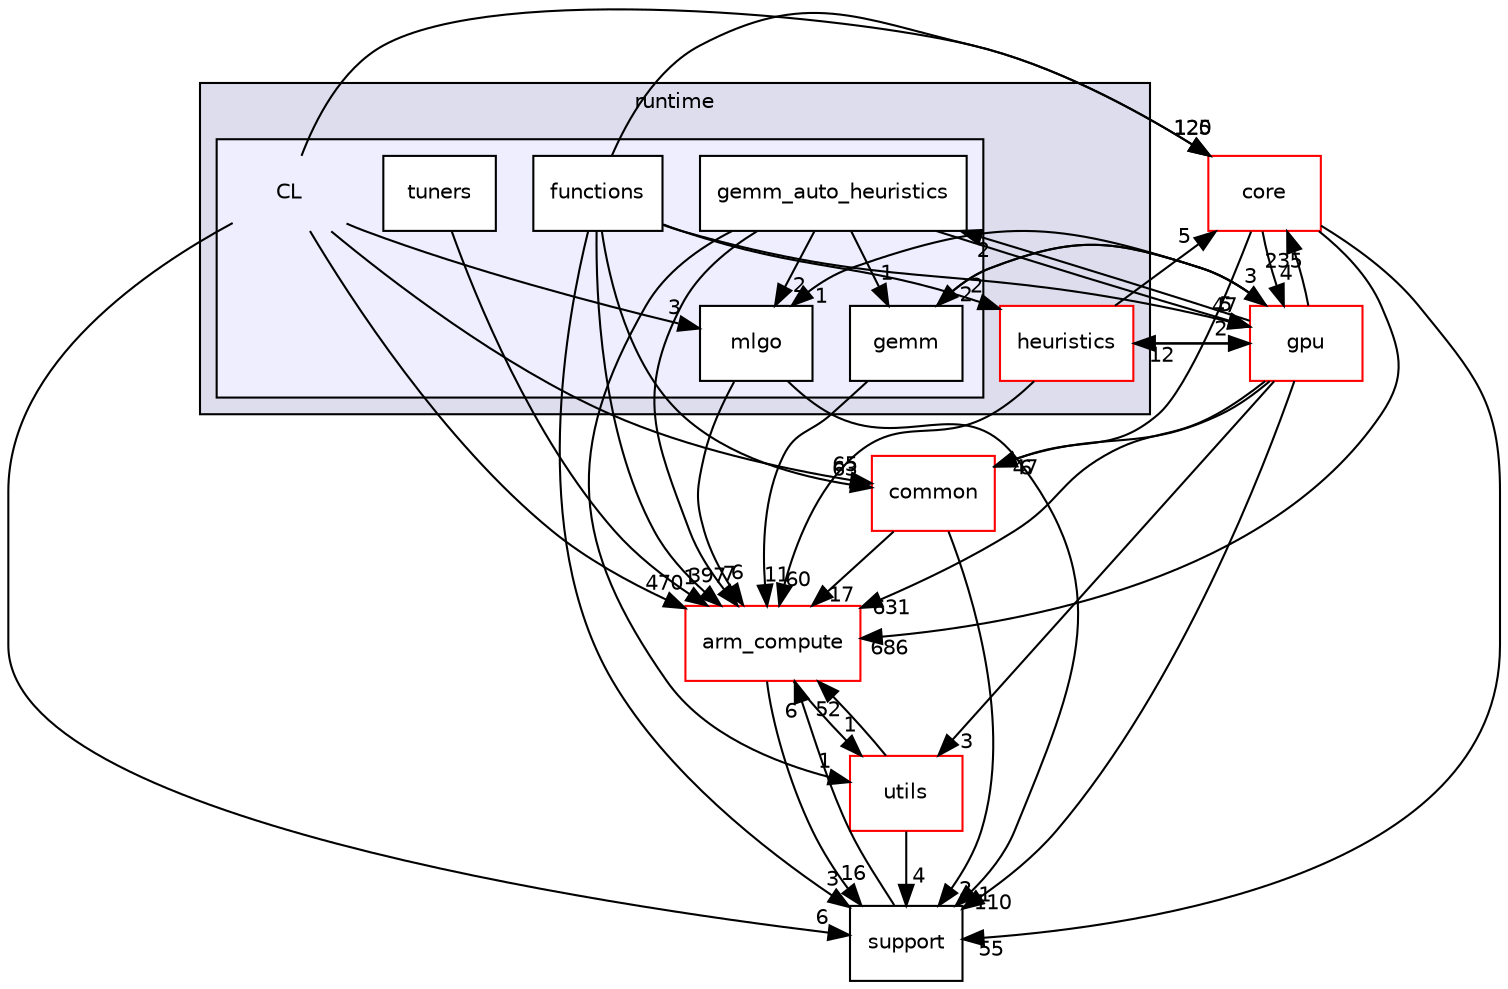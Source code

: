 digraph "src/runtime/CL" {
  compound=true
  node [ fontsize="10", fontname="Helvetica"];
  edge [ labelfontsize="10", labelfontname="Helvetica"];
  subgraph clusterdir_bf9f26469d00835ba20ff8d80ee5a804 {
    graph [ bgcolor="#ddddee", pencolor="black", label="runtime" fontname="Helvetica", fontsize="10", URL="dir_bf9f26469d00835ba20ff8d80ee5a804.xhtml"]
  dir_3fe890f1593b95fd486bc879bbb074a9 [shape=box label="heuristics" fillcolor="white" style="filled" color="red" URL="dir_3fe890f1593b95fd486bc879bbb074a9.xhtml"];
  subgraph clusterdir_43c3fdbf778d1fd99e2e38f09fddd920 {
    graph [ bgcolor="#eeeeff", pencolor="black", label="" URL="dir_43c3fdbf778d1fd99e2e38f09fddd920.xhtml"];
    dir_43c3fdbf778d1fd99e2e38f09fddd920 [shape=plaintext label="CL"];
  dir_0304d3529340c629ae0050036d07056a [shape=box label="functions" fillcolor="white" style="filled" URL="dir_0304d3529340c629ae0050036d07056a.xhtml"];
  dir_5f09115d5b51f09d1c93a8d5eb5f8d5c [shape=box label="gemm" fillcolor="white" style="filled" URL="dir_5f09115d5b51f09d1c93a8d5eb5f8d5c.xhtml"];
  dir_a67538344c2c86328918cac423ccf8cb [shape=box label="gemm_auto_heuristics" fillcolor="white" style="filled" URL="dir_a67538344c2c86328918cac423ccf8cb.xhtml"];
  dir_82e3926d996ac5aae32ffa787ec227cb [shape=box label="mlgo" fillcolor="white" style="filled" URL="dir_82e3926d996ac5aae32ffa787ec227cb.xhtml"];
  dir_50c9c9ef2ed96b9f05a6a6f40f0f5c9e [shape=box label="tuners" fillcolor="white" style="filled" URL="dir_50c9c9ef2ed96b9f05a6a6f40f0f5c9e.xhtml"];
  }
  }
  dir_214608ef36d61442cb2b0c1c4e9a7def [shape=box label="arm_compute" fillcolor="white" style="filled" color="red" URL="dir_214608ef36d61442cb2b0c1c4e9a7def.xhtml"];
  dir_5815af820a9cc9481f1d0990a0d60286 [shape=box label="support" URL="dir_5815af820a9cc9481f1d0990a0d60286.xhtml"];
  dir_aebb8dcc11953d78e620bbef0b9e2183 [shape=box label="core" fillcolor="white" style="filled" color="red" URL="dir_aebb8dcc11953d78e620bbef0b9e2183.xhtml"];
  dir_fdedb0aba14d44ce9d99bc100e026e6a [shape=box label="common" fillcolor="white" style="filled" color="red" URL="dir_fdedb0aba14d44ce9d99bc100e026e6a.xhtml"];
  dir_cf895c1ed808af158264b2f3d8d7f8f0 [shape=box label="gpu" fillcolor="white" style="filled" color="red" URL="dir_cf895c1ed808af158264b2f3d8d7f8f0.xhtml"];
  dir_cbdb8362360e11eafe2fa3bc74cf0ffd [shape=box label="utils" fillcolor="white" style="filled" color="red" URL="dir_cbdb8362360e11eafe2fa3bc74cf0ffd.xhtml"];
  dir_82e3926d996ac5aae32ffa787ec227cb->dir_214608ef36d61442cb2b0c1c4e9a7def [headlabel="6", labeldistance=1.5 headhref="dir_000037_000000.xhtml"];
  dir_82e3926d996ac5aae32ffa787ec227cb->dir_5815af820a9cc9481f1d0990a0d60286 [headlabel="1", labeldistance=1.5 headhref="dir_000037_000031.xhtml"];
  dir_50c9c9ef2ed96b9f05a6a6f40f0f5c9e->dir_214608ef36d61442cb2b0c1c4e9a7def [headlabel="1", labeldistance=1.5 headhref="dir_000536_000000.xhtml"];
  dir_cf895c1ed808af158264b2f3d8d7f8f0->dir_214608ef36d61442cb2b0c1c4e9a7def [headlabel="631", labeldistance=1.5 headhref="dir_000004_000000.xhtml"];
  dir_cf895c1ed808af158264b2f3d8d7f8f0->dir_82e3926d996ac5aae32ffa787ec227cb [headlabel="1", labeldistance=1.5 headhref="dir_000004_000037.xhtml"];
  dir_cf895c1ed808af158264b2f3d8d7f8f0->dir_aebb8dcc11953d78e620bbef0b9e2183 [headlabel="235", labeldistance=1.5 headhref="dir_000004_000017.xhtml"];
  dir_cf895c1ed808af158264b2f3d8d7f8f0->dir_fdedb0aba14d44ce9d99bc100e026e6a [headlabel="47", labeldistance=1.5 headhref="dir_000004_000016.xhtml"];
  dir_cf895c1ed808af158264b2f3d8d7f8f0->dir_5815af820a9cc9481f1d0990a0d60286 [headlabel="110", labeldistance=1.5 headhref="dir_000004_000031.xhtml"];
  dir_cf895c1ed808af158264b2f3d8d7f8f0->dir_cbdb8362360e11eafe2fa3bc74cf0ffd [headlabel="3", labeldistance=1.5 headhref="dir_000004_000041.xhtml"];
  dir_cf895c1ed808af158264b2f3d8d7f8f0->dir_3fe890f1593b95fd486bc879bbb074a9 [headlabel="12", labeldistance=1.5 headhref="dir_000004_000539.xhtml"];
  dir_cf895c1ed808af158264b2f3d8d7f8f0->dir_5f09115d5b51f09d1c93a8d5eb5f8d5c [headlabel="2", labeldistance=1.5 headhref="dir_000004_000533.xhtml"];
  dir_cf895c1ed808af158264b2f3d8d7f8f0->dir_a67538344c2c86328918cac423ccf8cb [headlabel="2", labeldistance=1.5 headhref="dir_000004_000534.xhtml"];
  dir_cbdb8362360e11eafe2fa3bc74cf0ffd->dir_214608ef36d61442cb2b0c1c4e9a7def [headlabel="52", labeldistance=1.5 headhref="dir_000041_000000.xhtml"];
  dir_cbdb8362360e11eafe2fa3bc74cf0ffd->dir_5815af820a9cc9481f1d0990a0d60286 [headlabel="4", labeldistance=1.5 headhref="dir_000041_000031.xhtml"];
  dir_3fe890f1593b95fd486bc879bbb074a9->dir_214608ef36d61442cb2b0c1c4e9a7def [headlabel="60", labeldistance=1.5 headhref="dir_000539_000000.xhtml"];
  dir_3fe890f1593b95fd486bc879bbb074a9->dir_aebb8dcc11953d78e620bbef0b9e2183 [headlabel="5", labeldistance=1.5 headhref="dir_000539_000017.xhtml"];
  dir_3fe890f1593b95fd486bc879bbb074a9->dir_cf895c1ed808af158264b2f3d8d7f8f0 [headlabel="2", labeldistance=1.5 headhref="dir_000539_000004.xhtml"];
  dir_214608ef36d61442cb2b0c1c4e9a7def->dir_5815af820a9cc9481f1d0990a0d60286 [headlabel="16", labeldistance=1.5 headhref="dir_000000_000031.xhtml"];
  dir_214608ef36d61442cb2b0c1c4e9a7def->dir_cbdb8362360e11eafe2fa3bc74cf0ffd [headlabel="1", labeldistance=1.5 headhref="dir_000000_000041.xhtml"];
  dir_0304d3529340c629ae0050036d07056a->dir_214608ef36d61442cb2b0c1c4e9a7def [headlabel="397", labeldistance=1.5 headhref="dir_000522_000000.xhtml"];
  dir_0304d3529340c629ae0050036d07056a->dir_3fe890f1593b95fd486bc879bbb074a9 [headlabel="2", labeldistance=1.5 headhref="dir_000522_000539.xhtml"];
  dir_0304d3529340c629ae0050036d07056a->dir_5815af820a9cc9481f1d0990a0d60286 [headlabel="3", labeldistance=1.5 headhref="dir_000522_000031.xhtml"];
  dir_0304d3529340c629ae0050036d07056a->dir_aebb8dcc11953d78e620bbef0b9e2183 [headlabel="120", labeldistance=1.5 headhref="dir_000522_000017.xhtml"];
  dir_0304d3529340c629ae0050036d07056a->dir_cf895c1ed808af158264b2f3d8d7f8f0 [headlabel="47", labeldistance=1.5 headhref="dir_000522_000004.xhtml"];
  dir_0304d3529340c629ae0050036d07056a->dir_fdedb0aba14d44ce9d99bc100e026e6a [headlabel="63", labeldistance=1.5 headhref="dir_000522_000016.xhtml"];
  dir_43c3fdbf778d1fd99e2e38f09fddd920->dir_214608ef36d61442cb2b0c1c4e9a7def [headlabel="470", labeldistance=1.5 headhref="dir_000036_000000.xhtml"];
  dir_43c3fdbf778d1fd99e2e38f09fddd920->dir_5815af820a9cc9481f1d0990a0d60286 [headlabel="6", labeldistance=1.5 headhref="dir_000036_000031.xhtml"];
  dir_43c3fdbf778d1fd99e2e38f09fddd920->dir_82e3926d996ac5aae32ffa787ec227cb [headlabel="3", labeldistance=1.5 headhref="dir_000036_000037.xhtml"];
  dir_43c3fdbf778d1fd99e2e38f09fddd920->dir_aebb8dcc11953d78e620bbef0b9e2183 [headlabel="125", labeldistance=1.5 headhref="dir_000036_000017.xhtml"];
  dir_43c3fdbf778d1fd99e2e38f09fddd920->dir_fdedb0aba14d44ce9d99bc100e026e6a [headlabel="65", labeldistance=1.5 headhref="dir_000036_000016.xhtml"];
  dir_a67538344c2c86328918cac423ccf8cb->dir_214608ef36d61442cb2b0c1c4e9a7def [headlabel="7", labeldistance=1.5 headhref="dir_000534_000000.xhtml"];
  dir_a67538344c2c86328918cac423ccf8cb->dir_5f09115d5b51f09d1c93a8d5eb5f8d5c [headlabel="1", labeldistance=1.5 headhref="dir_000534_000533.xhtml"];
  dir_a67538344c2c86328918cac423ccf8cb->dir_82e3926d996ac5aae32ffa787ec227cb [headlabel="2", labeldistance=1.5 headhref="dir_000534_000037.xhtml"];
  dir_a67538344c2c86328918cac423ccf8cb->dir_cbdb8362360e11eafe2fa3bc74cf0ffd [headlabel="1", labeldistance=1.5 headhref="dir_000534_000041.xhtml"];
  dir_a67538344c2c86328918cac423ccf8cb->dir_cf895c1ed808af158264b2f3d8d7f8f0 [headlabel="5", labeldistance=1.5 headhref="dir_000534_000004.xhtml"];
  dir_aebb8dcc11953d78e620bbef0b9e2183->dir_214608ef36d61442cb2b0c1c4e9a7def [headlabel="686", labeldistance=1.5 headhref="dir_000017_000000.xhtml"];
  dir_aebb8dcc11953d78e620bbef0b9e2183->dir_5815af820a9cc9481f1d0990a0d60286 [headlabel="55", labeldistance=1.5 headhref="dir_000017_000031.xhtml"];
  dir_aebb8dcc11953d78e620bbef0b9e2183->dir_cf895c1ed808af158264b2f3d8d7f8f0 [headlabel="4", labeldistance=1.5 headhref="dir_000017_000004.xhtml"];
  dir_aebb8dcc11953d78e620bbef0b9e2183->dir_fdedb0aba14d44ce9d99bc100e026e6a [headlabel="6", labeldistance=1.5 headhref="dir_000017_000016.xhtml"];
  dir_5f09115d5b51f09d1c93a8d5eb5f8d5c->dir_214608ef36d61442cb2b0c1c4e9a7def [headlabel="11", labeldistance=1.5 headhref="dir_000533_000000.xhtml"];
  dir_5f09115d5b51f09d1c93a8d5eb5f8d5c->dir_cf895c1ed808af158264b2f3d8d7f8f0 [headlabel="3", labeldistance=1.5 headhref="dir_000533_000004.xhtml"];
  dir_5815af820a9cc9481f1d0990a0d60286->dir_214608ef36d61442cb2b0c1c4e9a7def [headlabel="6", labeldistance=1.5 headhref="dir_000031_000000.xhtml"];
  dir_fdedb0aba14d44ce9d99bc100e026e6a->dir_214608ef36d61442cb2b0c1c4e9a7def [headlabel="17", labeldistance=1.5 headhref="dir_000016_000000.xhtml"];
  dir_fdedb0aba14d44ce9d99bc100e026e6a->dir_5815af820a9cc9481f1d0990a0d60286 [headlabel="2", labeldistance=1.5 headhref="dir_000016_000031.xhtml"];
}

